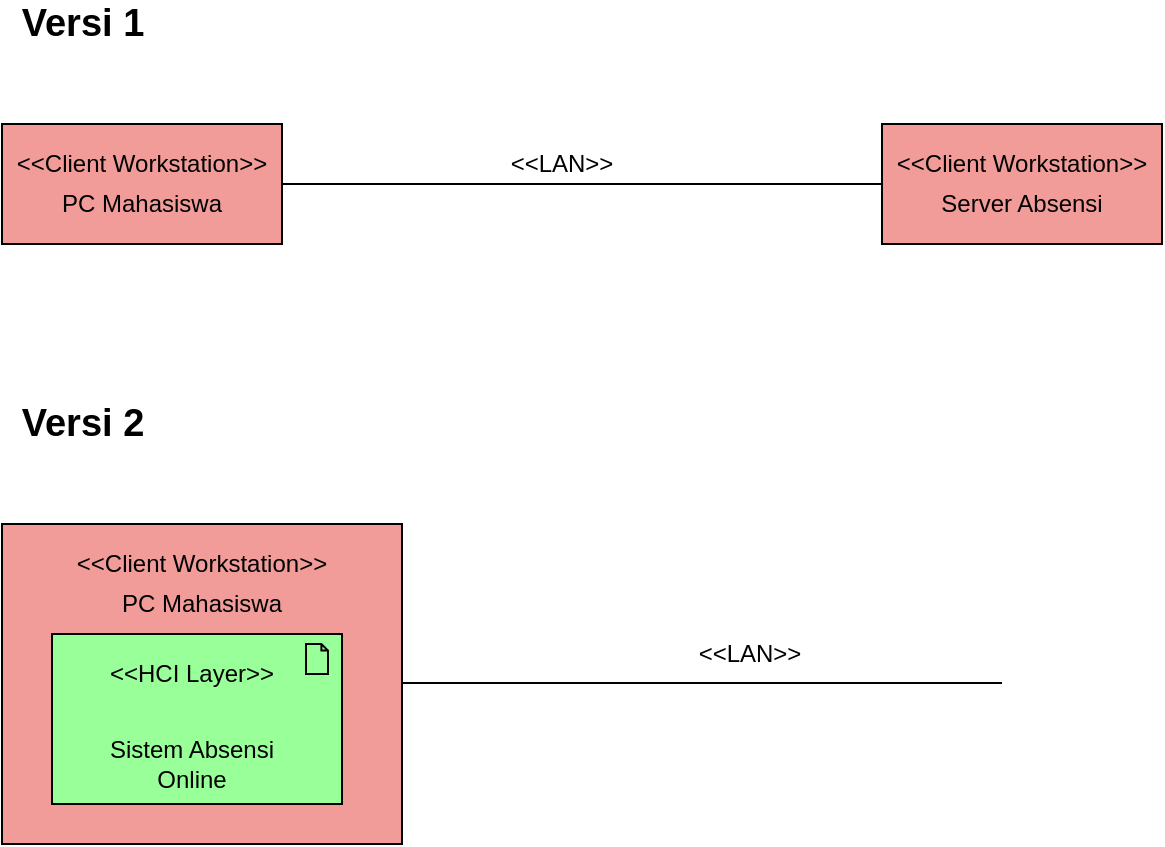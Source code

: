 <mxfile version="13.10.3" type="github">
  <diagram id="avnZXeEN-V_lzaNUE4r1" name="Page-1">
    <mxGraphModel dx="868" dy="479" grid="1" gridSize="10" guides="1" tooltips="1" connect="1" arrows="1" fold="1" page="1" pageScale="1" pageWidth="827" pageHeight="1169" math="0" shadow="0">
      <root>
        <mxCell id="0" />
        <mxCell id="1" parent="0" />
        <mxCell id="1z8rg3H6J9-ufY_mwu7u-1" value="&lt;b&gt;&lt;font style=&quot;font-size: 19px&quot;&gt;Versi 1&lt;/font&gt;&lt;/b&gt;" style="text;html=1;resizable=0;autosize=1;align=center;verticalAlign=middle;points=[];fillColor=none;strokeColor=none;rounded=0;" vertex="1" parent="1">
          <mxGeometry x="40" y="20" width="80" height="20" as="geometry" />
        </mxCell>
        <mxCell id="1z8rg3H6J9-ufY_mwu7u-3" value="" style="rounded=0;whiteSpace=wrap;html=1;fillColor=#F19C99;" vertex="1" parent="1">
          <mxGeometry x="40" y="80" width="140" height="60" as="geometry" />
        </mxCell>
        <mxCell id="1z8rg3H6J9-ufY_mwu7u-4" value="&amp;lt;&amp;lt;Client Workstation&amp;gt;&amp;gt;" style="text;html=1;strokeColor=none;fillColor=none;align=center;verticalAlign=middle;whiteSpace=wrap;rounded=0;" vertex="1" parent="1">
          <mxGeometry x="40" y="90" width="140" height="20" as="geometry" />
        </mxCell>
        <mxCell id="1z8rg3H6J9-ufY_mwu7u-5" value="PC Mahasiswa" style="text;html=1;strokeColor=none;fillColor=none;align=center;verticalAlign=middle;whiteSpace=wrap;rounded=0;" vertex="1" parent="1">
          <mxGeometry x="60" y="110" width="100" height="20" as="geometry" />
        </mxCell>
        <mxCell id="1z8rg3H6J9-ufY_mwu7u-6" value="" style="endArrow=none;html=1;" edge="1" parent="1">
          <mxGeometry width="50" height="50" relative="1" as="geometry">
            <mxPoint x="180" y="110" as="sourcePoint" />
            <mxPoint x="480" y="110" as="targetPoint" />
          </mxGeometry>
        </mxCell>
        <mxCell id="1z8rg3H6J9-ufY_mwu7u-7" value="&amp;lt;&amp;lt;LAN&amp;gt;&amp;gt;" style="text;html=1;strokeColor=none;fillColor=none;align=center;verticalAlign=middle;whiteSpace=wrap;rounded=0;" vertex="1" parent="1">
          <mxGeometry x="300" y="90" width="40" height="20" as="geometry" />
        </mxCell>
        <mxCell id="1z8rg3H6J9-ufY_mwu7u-8" value="" style="rounded=0;whiteSpace=wrap;html=1;fillColor=#F19C99;" vertex="1" parent="1">
          <mxGeometry x="480" y="80" width="140" height="60" as="geometry" />
        </mxCell>
        <mxCell id="1z8rg3H6J9-ufY_mwu7u-9" value="&amp;lt;&amp;lt;Client Workstation&amp;gt;&amp;gt;" style="text;html=1;strokeColor=none;fillColor=none;align=center;verticalAlign=middle;whiteSpace=wrap;rounded=0;" vertex="1" parent="1">
          <mxGeometry x="480" y="90" width="140" height="20" as="geometry" />
        </mxCell>
        <mxCell id="1z8rg3H6J9-ufY_mwu7u-10" value="Server Absensi" style="text;html=1;strokeColor=none;fillColor=none;align=center;verticalAlign=middle;whiteSpace=wrap;rounded=0;" vertex="1" parent="1">
          <mxGeometry x="500" y="110" width="100" height="20" as="geometry" />
        </mxCell>
        <mxCell id="1z8rg3H6J9-ufY_mwu7u-11" value="&lt;b&gt;&lt;font style=&quot;font-size: 19px&quot;&gt;Versi 2&lt;br&gt;&lt;/font&gt;&lt;/b&gt;" style="text;html=1;resizable=0;autosize=1;align=center;verticalAlign=middle;points=[];fillColor=none;strokeColor=none;rounded=0;" vertex="1" parent="1">
          <mxGeometry x="40" y="220" width="80" height="20" as="geometry" />
        </mxCell>
        <mxCell id="1z8rg3H6J9-ufY_mwu7u-13" value="" style="rounded=0;whiteSpace=wrap;html=1;fillColor=#F19C99;" vertex="1" parent="1">
          <mxGeometry x="40" y="280" width="200" height="160" as="geometry" />
        </mxCell>
        <mxCell id="1z8rg3H6J9-ufY_mwu7u-14" value="&amp;lt;&amp;lt;Client Workstation&amp;gt;&amp;gt;" style="text;html=1;strokeColor=none;fillColor=none;align=center;verticalAlign=middle;whiteSpace=wrap;rounded=0;" vertex="1" parent="1">
          <mxGeometry x="70" y="290" width="140" height="20" as="geometry" />
        </mxCell>
        <mxCell id="1z8rg3H6J9-ufY_mwu7u-15" value="PC Mahasiswa" style="text;html=1;strokeColor=none;fillColor=none;align=center;verticalAlign=middle;whiteSpace=wrap;rounded=0;" vertex="1" parent="1">
          <mxGeometry x="90" y="310" width="100" height="20" as="geometry" />
        </mxCell>
        <mxCell id="1z8rg3H6J9-ufY_mwu7u-16" value="" style="html=1;outlineConnect=0;whiteSpace=wrap;fillColor=#99ff99;shape=mxgraph.archimate.application;appType=artifact" vertex="1" parent="1">
          <mxGeometry x="65" y="335" width="145" height="85" as="geometry" />
        </mxCell>
        <mxCell id="1z8rg3H6J9-ufY_mwu7u-17" value="&amp;lt;&amp;lt;HCI Layer&amp;gt;&amp;gt;" style="text;html=1;strokeColor=none;fillColor=none;align=center;verticalAlign=middle;whiteSpace=wrap;rounded=0;" vertex="1" parent="1">
          <mxGeometry x="80" y="345" width="110" height="20" as="geometry" />
        </mxCell>
        <mxCell id="1z8rg3H6J9-ufY_mwu7u-18" value="Sistem Absensi Online" style="text;html=1;strokeColor=none;fillColor=none;align=center;verticalAlign=middle;whiteSpace=wrap;rounded=0;" vertex="1" parent="1">
          <mxGeometry x="85" y="390" width="100" height="20" as="geometry" />
        </mxCell>
        <mxCell id="1z8rg3H6J9-ufY_mwu7u-20" value="" style="endArrow=none;html=1;" edge="1" parent="1">
          <mxGeometry width="50" height="50" relative="1" as="geometry">
            <mxPoint x="240" y="359.5" as="sourcePoint" />
            <mxPoint x="540" y="359.5" as="targetPoint" />
          </mxGeometry>
        </mxCell>
        <mxCell id="1z8rg3H6J9-ufY_mwu7u-21" value="&amp;lt;&amp;lt;LAN&amp;gt;&amp;gt;" style="text;html=1;strokeColor=none;fillColor=none;align=center;verticalAlign=middle;whiteSpace=wrap;rounded=0;" vertex="1" parent="1">
          <mxGeometry x="394" y="335" width="40" height="20" as="geometry" />
        </mxCell>
      </root>
    </mxGraphModel>
  </diagram>
</mxfile>
